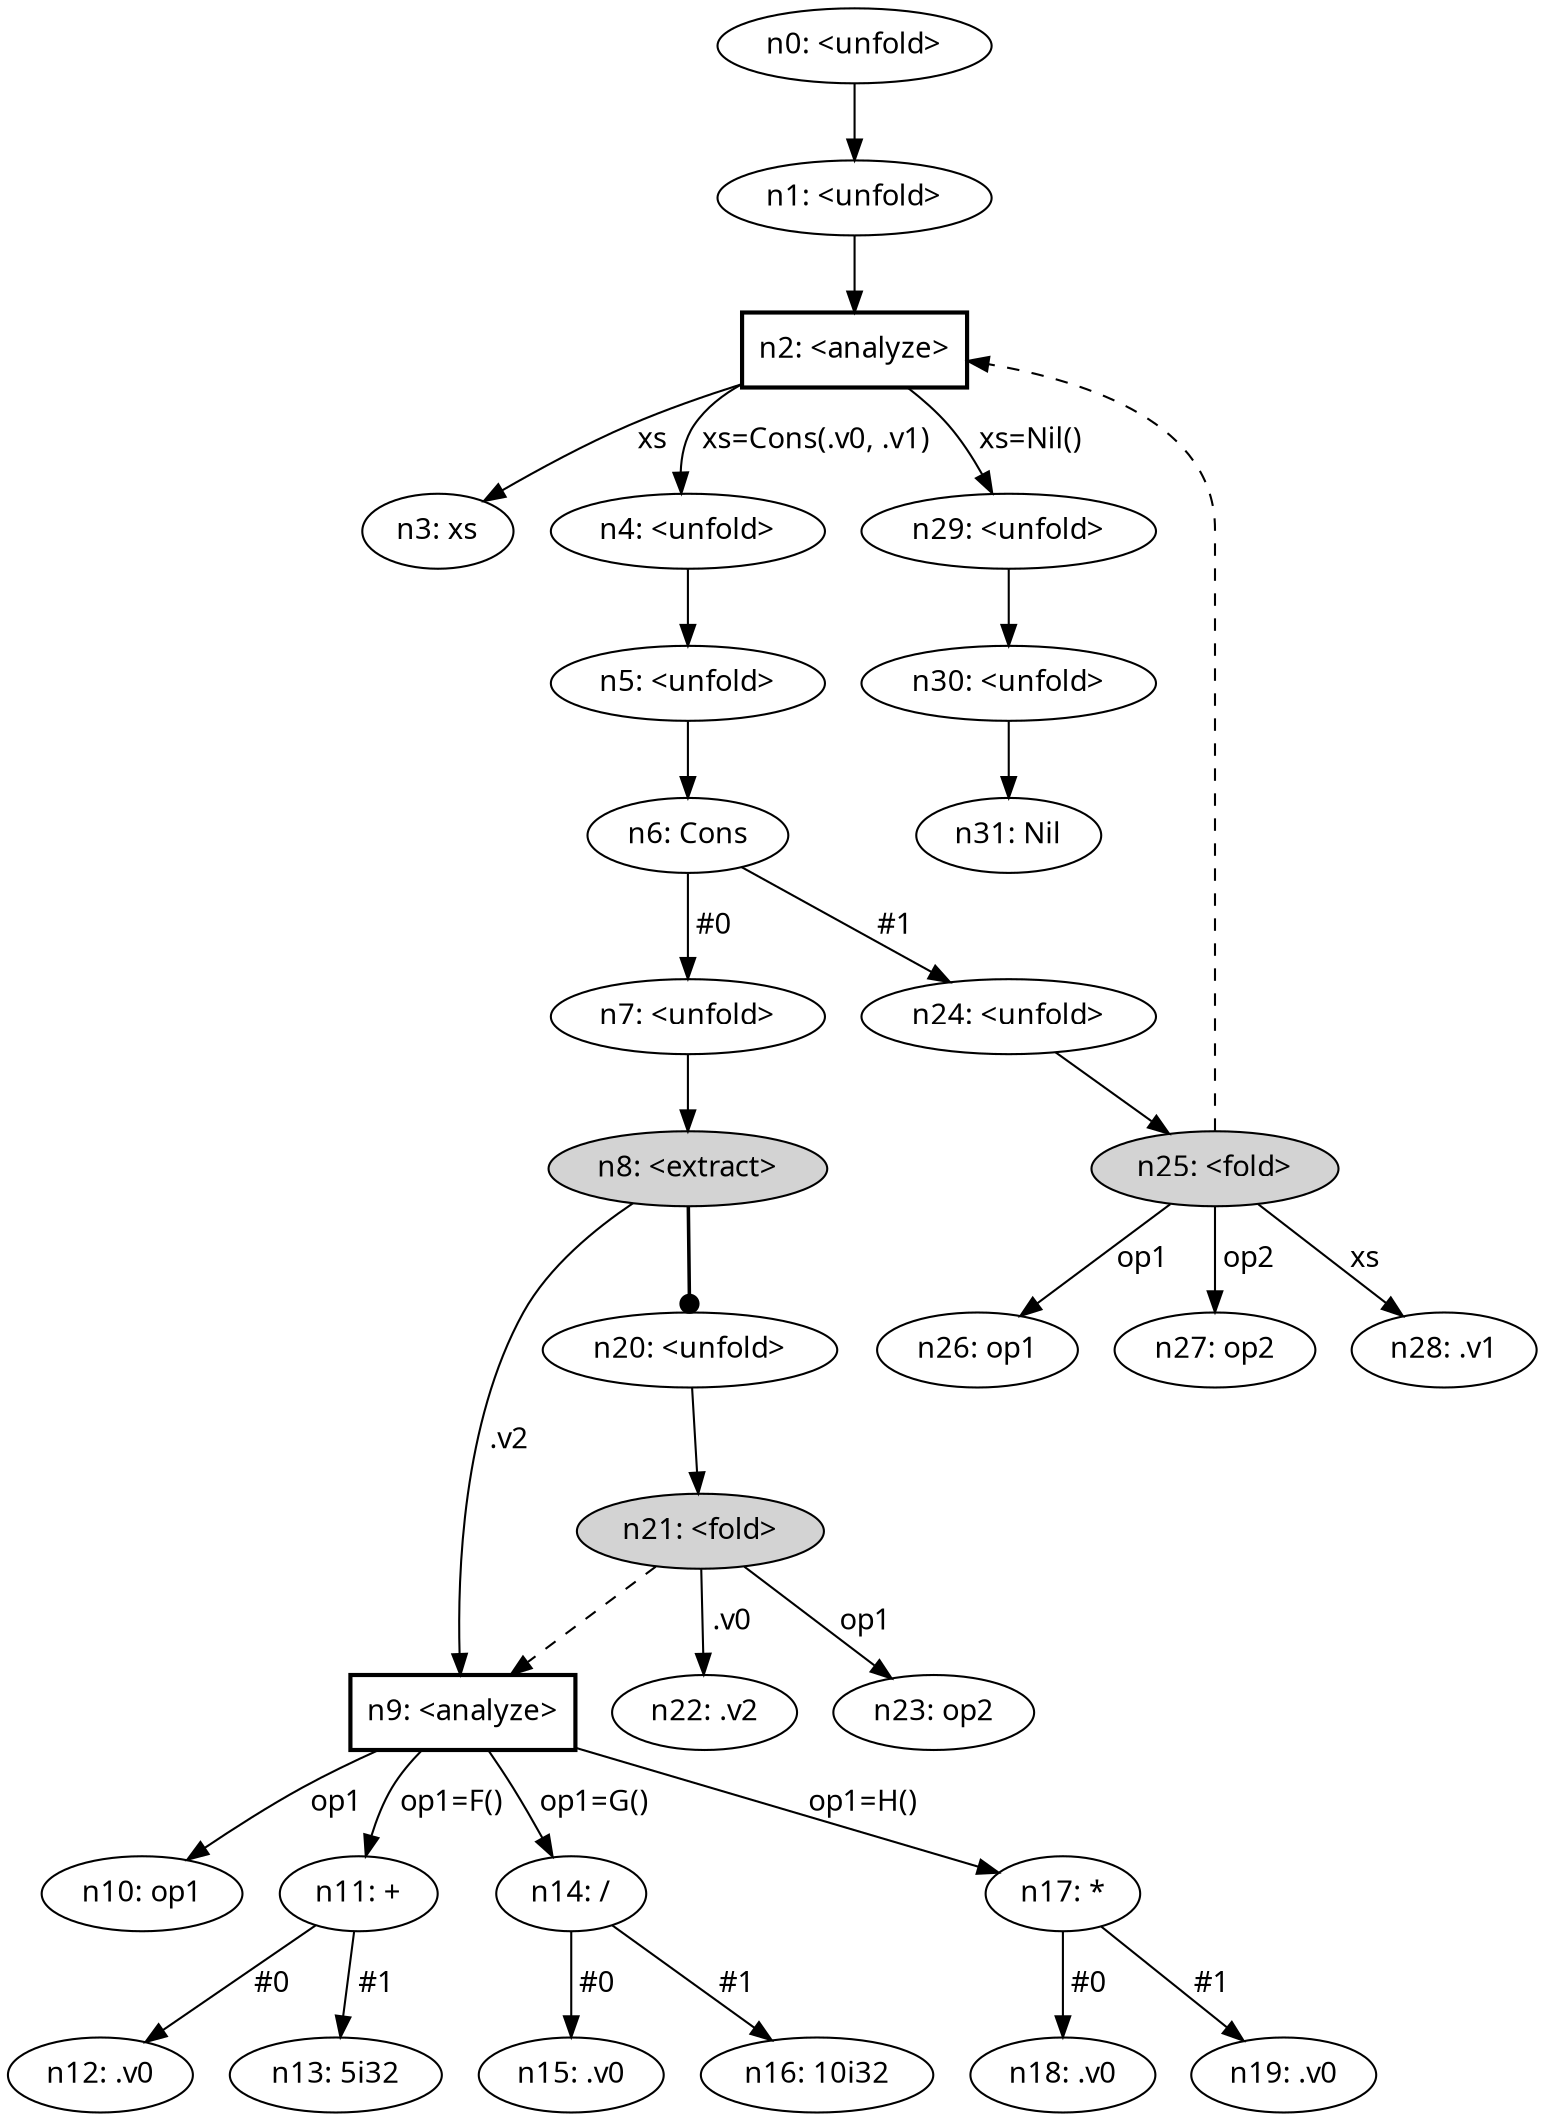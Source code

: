 digraph {
    node [fontname="bold helvetica"];
    edge [fontname="bold helvetica"];
    n0 [label="n0: <unfold>"];
    n1 [label="n1: <unfold>"];
    n0 -> n1;
    n2 [label="n2: <analyze>"] [shape=box style=bold];
    n1 -> n2;
    n3 [label="n3: xs"];
    n2 -> n3 [label=" xs "];
    n4 [label="n4: <unfold>"];
    n2 -> n4 [label=" xs=Cons(.v0, .v1) "];
    n5 [label="n5: <unfold>"];
    n4 -> n5;
    n6 [label="n6: Cons"];
    n5 -> n6;
    n7 [label="n7: <unfold>"];
    n6 -> n7 [label=" #0 "];
    n8 [label="n8: <extract>"] [style=filled];
    n7 -> n8;
    n9 [label="n9: <analyze>"] [shape=box style=bold];
    n8 -> n9 [label=" .v2 "];
    n10 [label="n10: op1"];
    n9 -> n10 [label=" op1 "];
    n11 [label="n11: +"];
    n9 -> n11 [label=" op1=F() "];
    n12 [label="n12: .v0"];
    n11 -> n12 [label=" #0 "];
    n13 [label="n13: 5i32"];
    n11 -> n13 [label=" #1 "];
    n14 [label="n14: /"];
    n9 -> n14 [label=" op1=G() "];
    n15 [label="n15: .v0"];
    n14 -> n15 [label=" #0 "];
    n16 [label="n16: 10i32"];
    n14 -> n16 [label=" #1 "];
    n17 [label="n17: *"];
    n9 -> n17 [label=" op1=H() "];
    n18 [label="n18: .v0"];
    n17 -> n18 [label=" #0 "];
    n19 [label="n19: .v0"];
    n17 -> n19 [label=" #1 "];
    n20 [label="n20: <unfold>"];
    n8 -> n20 [penwidth=1.7 arrowhead=dot];
    n21 [label="n21: <fold>"] [style=filled];
    n20 -> n21;
    n21 -> n9 [style=dashed];
    n22 [label="n22: .v2"];
    n21 -> n22 [label=" .v0 "];
    n23 [label="n23: op2"];
    n21 -> n23 [label=" op1 "];
    n24 [label="n24: <unfold>"];
    n6 -> n24 [label=" #1 "];
    n25 [label="n25: <fold>"] [style=filled];
    n24 -> n25;
    n25 -> n2 [style=dashed];
    n26 [label="n26: op1"];
    n25 -> n26 [label=" op1 "];
    n27 [label="n27: op2"];
    n25 -> n27 [label=" op2 "];
    n28 [label="n28: .v1"];
    n25 -> n28 [label=" xs "];
    n29 [label="n29: <unfold>"];
    n2 -> n29 [label=" xs=Nil() "];
    n30 [label="n30: <unfold>"];
    n29 -> n30;
    n31 [label="n31: Nil"];
    n30 -> n31;
}

